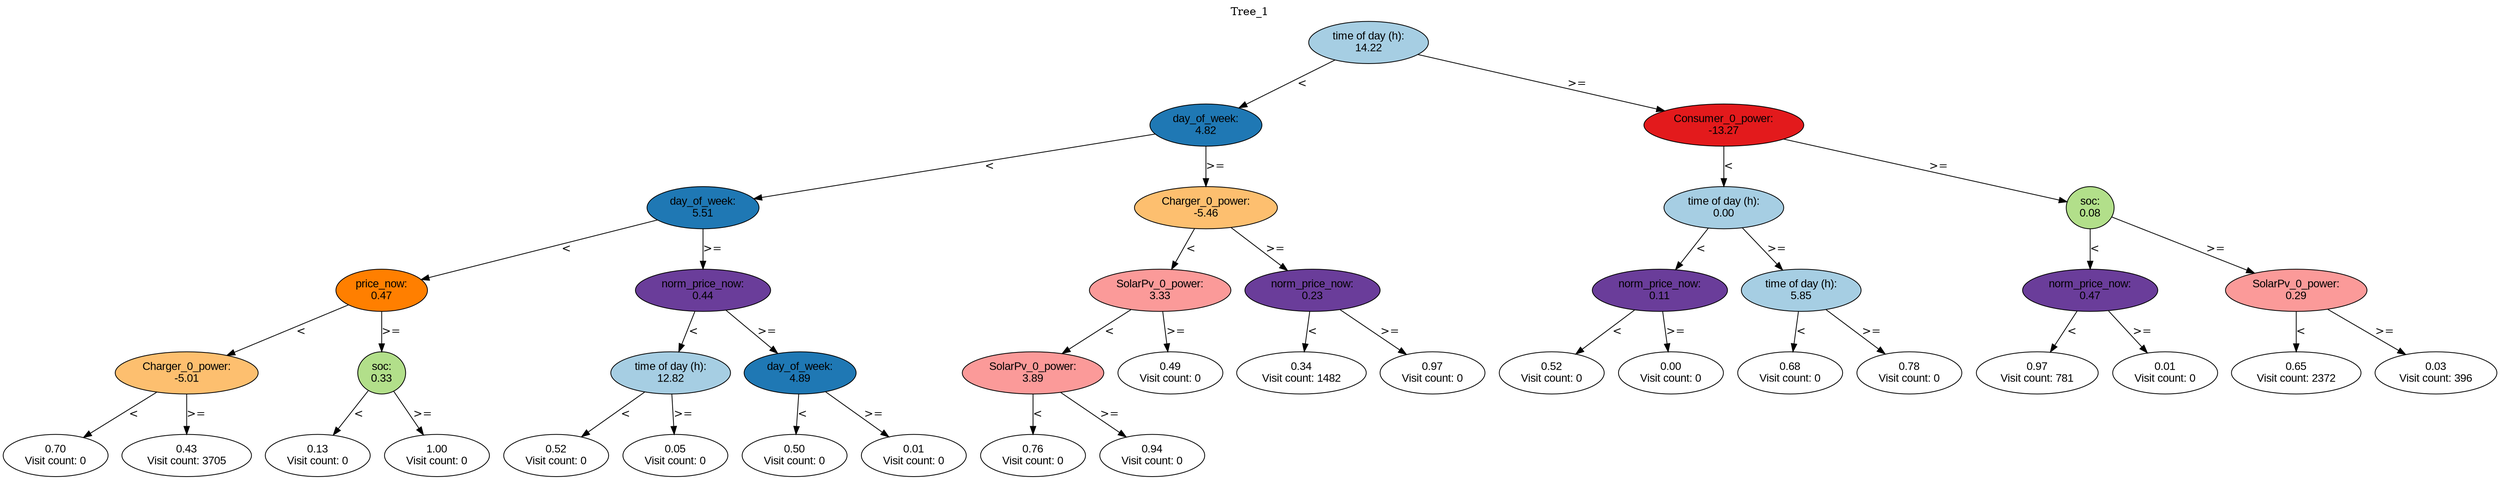 digraph BST {
    node [fontname="Arial" style=filled colorscheme=paired12];
    0 [ label = "time of day (h):
14.22" fillcolor=1];
    1 [ label = "day_of_week:
4.82" fillcolor=2];
    2 [ label = "day_of_week:
5.51" fillcolor=2];
    3 [ label = "price_now:
0.47" fillcolor=8];
    4 [ label = "Charger_0_power:
-5.01" fillcolor=7];
    5 [ label = "0.70
Visit count: 0" fillcolor=white];
    6 [ label = "0.43
Visit count: 3705" fillcolor=white];
    7 [ label = "soc:
0.33" fillcolor=3];
    8 [ label = "0.13
Visit count: 0" fillcolor=white];
    9 [ label = "1.00
Visit count: 0" fillcolor=white];
    10 [ label = "norm_price_now:
0.44" fillcolor=10];
    11 [ label = "time of day (h):
12.82" fillcolor=1];
    12 [ label = "0.52
Visit count: 0" fillcolor=white];
    13 [ label = "0.05
Visit count: 0" fillcolor=white];
    14 [ label = "day_of_week:
4.89" fillcolor=2];
    15 [ label = "0.50
Visit count: 0" fillcolor=white];
    16 [ label = "0.01
Visit count: 0" fillcolor=white];
    17 [ label = "Charger_0_power:
-5.46" fillcolor=7];
    18 [ label = "SolarPv_0_power:
3.33" fillcolor=5];
    19 [ label = "SolarPv_0_power:
3.89" fillcolor=5];
    20 [ label = "0.76
Visit count: 0" fillcolor=white];
    21 [ label = "0.94
Visit count: 0" fillcolor=white];
    22 [ label = "0.49
Visit count: 0" fillcolor=white];
    23 [ label = "norm_price_now:
0.23" fillcolor=10];
    24 [ label = "0.34
Visit count: 1482" fillcolor=white];
    25 [ label = "0.97
Visit count: 0" fillcolor=white];
    26 [ label = "Consumer_0_power:
-13.27" fillcolor=6];
    27 [ label = "time of day (h):
0.00" fillcolor=1];
    28 [ label = "norm_price_now:
0.11" fillcolor=10];
    29 [ label = "0.52
Visit count: 0" fillcolor=white];
    30 [ label = "0.00
Visit count: 0" fillcolor=white];
    31 [ label = "time of day (h):
5.85" fillcolor=1];
    32 [ label = "0.68
Visit count: 0" fillcolor=white];
    33 [ label = "0.78
Visit count: 0" fillcolor=white];
    34 [ label = "soc:
0.08" fillcolor=3];
    35 [ label = "norm_price_now:
0.47" fillcolor=10];
    36 [ label = "0.97
Visit count: 781" fillcolor=white];
    37 [ label = "0.01
Visit count: 0" fillcolor=white];
    38 [ label = "SolarPv_0_power:
0.29" fillcolor=5];
    39 [ label = "0.65
Visit count: 2372" fillcolor=white];
    40 [ label = "0.03
Visit count: 396" fillcolor=white];

    0  -> 1[ label = "<"];
    0  -> 26[ label = ">="];
    1  -> 2[ label = "<"];
    1  -> 17[ label = ">="];
    2  -> 3[ label = "<"];
    2  -> 10[ label = ">="];
    3  -> 4[ label = "<"];
    3  -> 7[ label = ">="];
    4  -> 5[ label = "<"];
    4  -> 6[ label = ">="];
    7  -> 8[ label = "<"];
    7  -> 9[ label = ">="];
    10  -> 11[ label = "<"];
    10  -> 14[ label = ">="];
    11  -> 12[ label = "<"];
    11  -> 13[ label = ">="];
    14  -> 15[ label = "<"];
    14  -> 16[ label = ">="];
    17  -> 18[ label = "<"];
    17  -> 23[ label = ">="];
    18  -> 19[ label = "<"];
    18  -> 22[ label = ">="];
    19  -> 20[ label = "<"];
    19  -> 21[ label = ">="];
    23  -> 24[ label = "<"];
    23  -> 25[ label = ">="];
    26  -> 27[ label = "<"];
    26  -> 34[ label = ">="];
    27  -> 28[ label = "<"];
    27  -> 31[ label = ">="];
    28  -> 29[ label = "<"];
    28  -> 30[ label = ">="];
    31  -> 32[ label = "<"];
    31  -> 33[ label = ">="];
    34  -> 35[ label = "<"];
    34  -> 38[ label = ">="];
    35  -> 36[ label = "<"];
    35  -> 37[ label = ">="];
    38  -> 39[ label = "<"];
    38  -> 40[ label = ">="];

    labelloc="t";
    label="Tree_1";
}